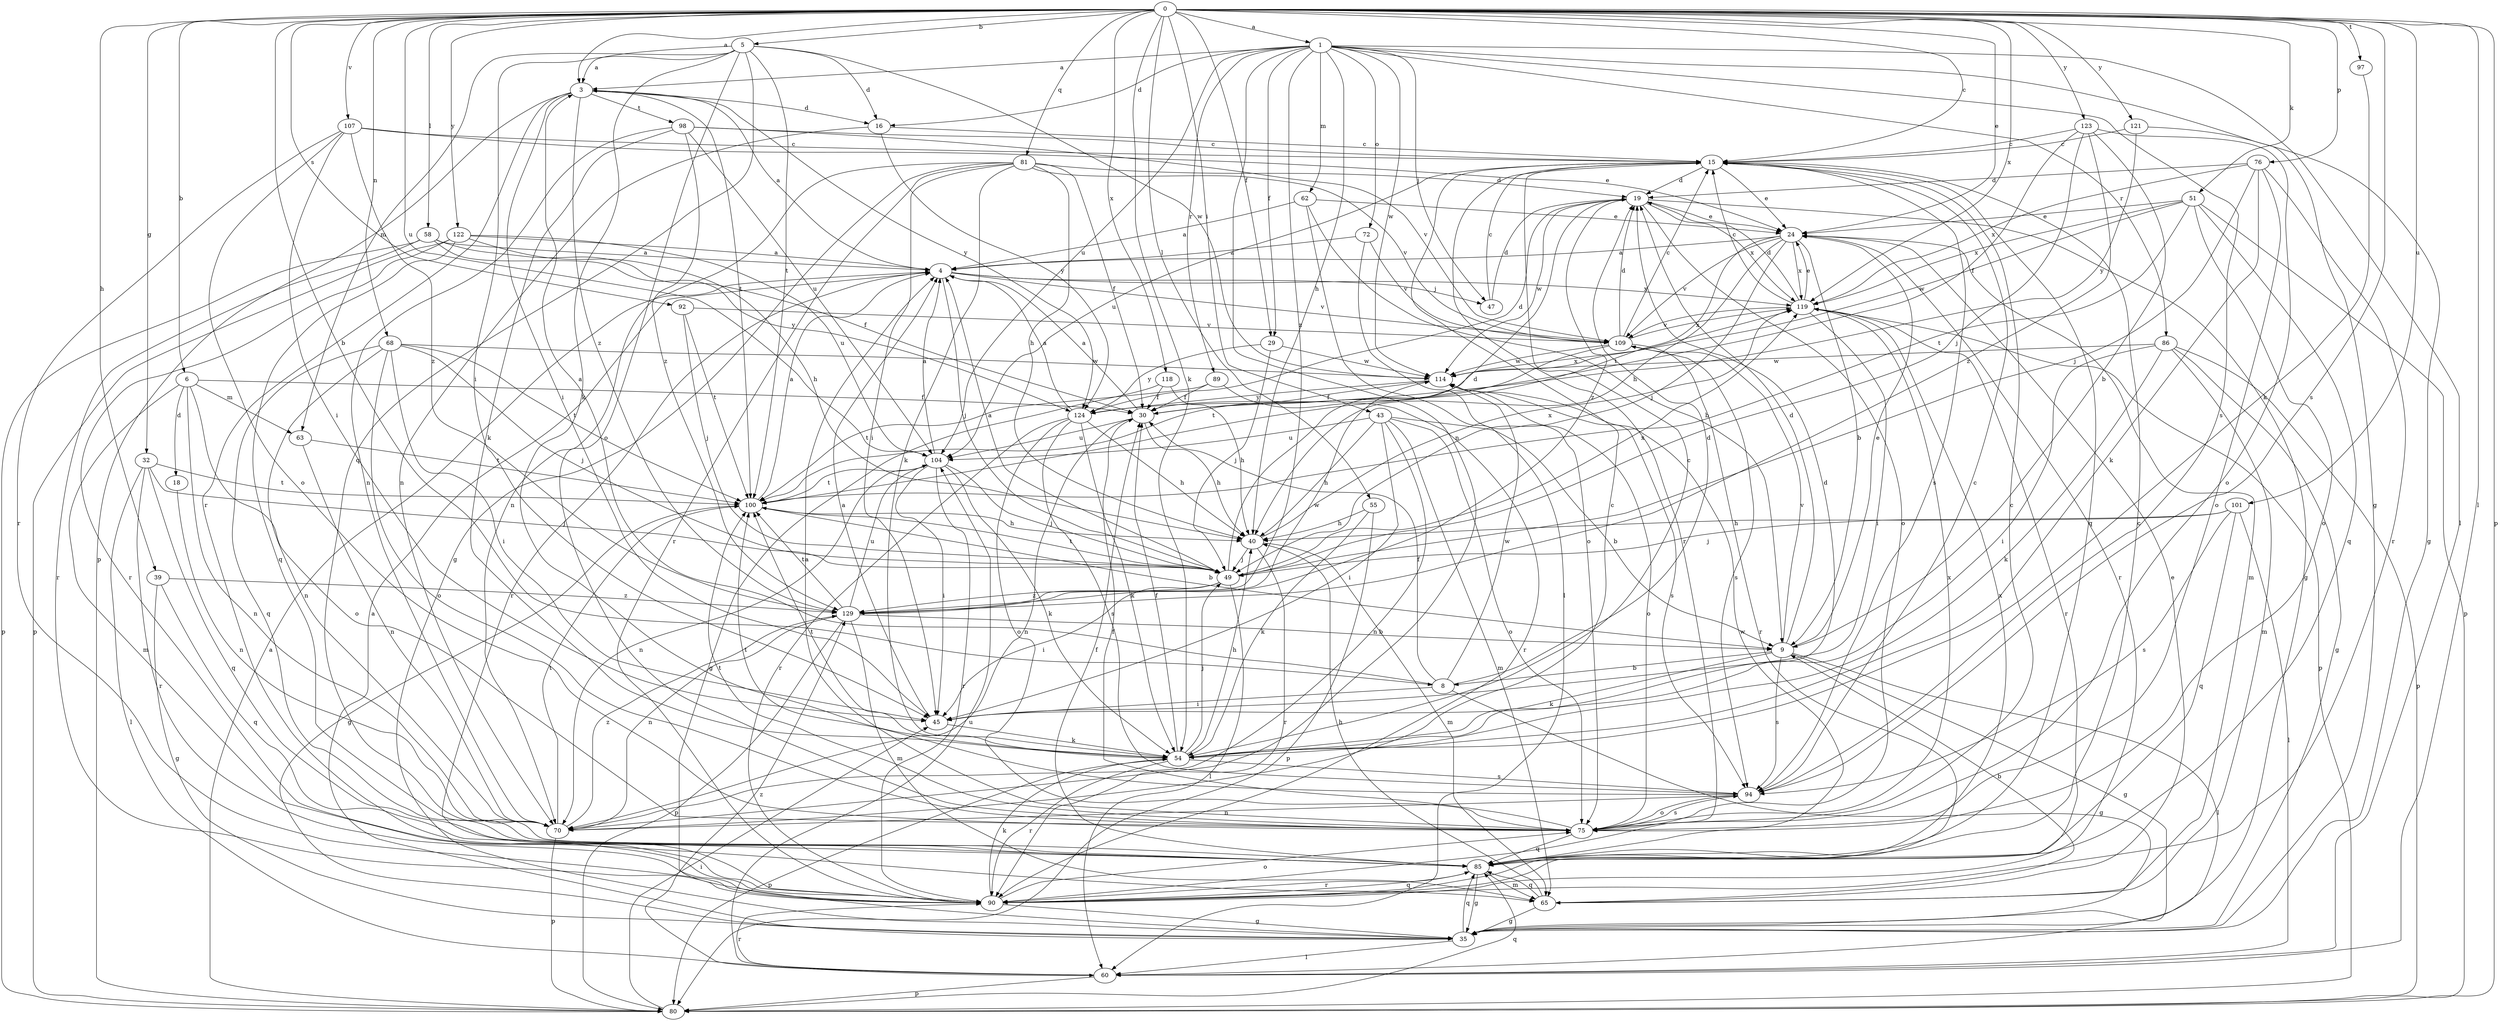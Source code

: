 strict digraph  {
0;
1;
3;
4;
5;
6;
8;
9;
15;
16;
18;
19;
24;
29;
30;
32;
35;
39;
40;
43;
45;
47;
49;
51;
54;
55;
58;
60;
62;
63;
65;
68;
70;
72;
75;
76;
80;
81;
85;
86;
89;
90;
92;
94;
97;
98;
100;
101;
104;
107;
109;
114;
118;
119;
121;
122;
123;
124;
129;
0 -> 1  [label=a];
0 -> 3  [label=a];
0 -> 5  [label=b];
0 -> 6  [label=b];
0 -> 8  [label=b];
0 -> 15  [label=c];
0 -> 24  [label=e];
0 -> 29  [label=f];
0 -> 32  [label=g];
0 -> 39  [label=h];
0 -> 43  [label=i];
0 -> 51  [label=k];
0 -> 54  [label=k];
0 -> 55  [label=l];
0 -> 58  [label=l];
0 -> 60  [label=l];
0 -> 68  [label=n];
0 -> 76  [label=p];
0 -> 80  [label=p];
0 -> 81  [label=q];
0 -> 92  [label=s];
0 -> 94  [label=s];
0 -> 97  [label=t];
0 -> 101  [label=u];
0 -> 104  [label=u];
0 -> 107  [label=v];
0 -> 118  [label=x];
0 -> 119  [label=x];
0 -> 121  [label=y];
0 -> 122  [label=y];
0 -> 123  [label=y];
1 -> 3  [label=a];
1 -> 16  [label=d];
1 -> 29  [label=f];
1 -> 35  [label=g];
1 -> 40  [label=h];
1 -> 47  [label=j];
1 -> 60  [label=l];
1 -> 62  [label=m];
1 -> 70  [label=n];
1 -> 72  [label=o];
1 -> 86  [label=r];
1 -> 89  [label=r];
1 -> 94  [label=s];
1 -> 104  [label=u];
1 -> 114  [label=w];
1 -> 129  [label=z];
3 -> 16  [label=d];
3 -> 45  [label=i];
3 -> 80  [label=p];
3 -> 90  [label=r];
3 -> 98  [label=t];
3 -> 100  [label=t];
3 -> 124  [label=y];
3 -> 129  [label=z];
4 -> 3  [label=a];
4 -> 47  [label=j];
4 -> 49  [label=j];
4 -> 90  [label=r];
4 -> 109  [label=v];
4 -> 119  [label=x];
5 -> 3  [label=a];
5 -> 16  [label=d];
5 -> 45  [label=i];
5 -> 54  [label=k];
5 -> 63  [label=m];
5 -> 75  [label=o];
5 -> 85  [label=q];
5 -> 100  [label=t];
5 -> 114  [label=w];
6 -> 18  [label=d];
6 -> 30  [label=f];
6 -> 63  [label=m];
6 -> 65  [label=m];
6 -> 70  [label=n];
6 -> 75  [label=o];
8 -> 3  [label=a];
8 -> 19  [label=d];
8 -> 30  [label=f];
8 -> 35  [label=g];
8 -> 45  [label=i];
8 -> 114  [label=w];
9 -> 8  [label=b];
9 -> 19  [label=d];
9 -> 24  [label=e];
9 -> 35  [label=g];
9 -> 54  [label=k];
9 -> 60  [label=l];
9 -> 94  [label=s];
9 -> 109  [label=v];
15 -> 19  [label=d];
15 -> 24  [label=e];
15 -> 85  [label=q];
15 -> 90  [label=r];
15 -> 94  [label=s];
15 -> 104  [label=u];
16 -> 15  [label=c];
16 -> 70  [label=n];
16 -> 124  [label=y];
18 -> 70  [label=n];
19 -> 24  [label=e];
19 -> 35  [label=g];
19 -> 75  [label=o];
19 -> 114  [label=w];
19 -> 119  [label=x];
19 -> 129  [label=z];
24 -> 4  [label=a];
24 -> 9  [label=b];
24 -> 40  [label=h];
24 -> 49  [label=j];
24 -> 65  [label=m];
24 -> 90  [label=r];
24 -> 100  [label=t];
24 -> 109  [label=v];
24 -> 119  [label=x];
29 -> 49  [label=j];
29 -> 114  [label=w];
29 -> 124  [label=y];
30 -> 4  [label=a];
30 -> 40  [label=h];
30 -> 70  [label=n];
30 -> 104  [label=u];
30 -> 119  [label=x];
32 -> 49  [label=j];
32 -> 60  [label=l];
32 -> 85  [label=q];
32 -> 90  [label=r];
32 -> 100  [label=t];
35 -> 4  [label=a];
35 -> 60  [label=l];
35 -> 85  [label=q];
39 -> 35  [label=g];
39 -> 85  [label=q];
39 -> 129  [label=z];
40 -> 49  [label=j];
40 -> 65  [label=m];
40 -> 90  [label=r];
40 -> 119  [label=x];
43 -> 9  [label=b];
43 -> 40  [label=h];
43 -> 45  [label=i];
43 -> 65  [label=m];
43 -> 70  [label=n];
43 -> 75  [label=o];
43 -> 104  [label=u];
45 -> 4  [label=a];
45 -> 54  [label=k];
47 -> 15  [label=c];
47 -> 19  [label=d];
49 -> 4  [label=a];
49 -> 19  [label=d];
49 -> 45  [label=i];
49 -> 60  [label=l];
49 -> 100  [label=t];
49 -> 119  [label=x];
49 -> 129  [label=z];
51 -> 24  [label=e];
51 -> 75  [label=o];
51 -> 80  [label=p];
51 -> 85  [label=q];
51 -> 100  [label=t];
51 -> 114  [label=w];
51 -> 119  [label=x];
54 -> 15  [label=c];
54 -> 19  [label=d];
54 -> 30  [label=f];
54 -> 40  [label=h];
54 -> 49  [label=j];
54 -> 80  [label=p];
54 -> 90  [label=r];
54 -> 94  [label=s];
54 -> 100  [label=t];
55 -> 40  [label=h];
55 -> 54  [label=k];
55 -> 80  [label=p];
58 -> 4  [label=a];
58 -> 30  [label=f];
58 -> 80  [label=p];
58 -> 90  [label=r];
58 -> 124  [label=y];
60 -> 80  [label=p];
60 -> 90  [label=r];
60 -> 104  [label=u];
60 -> 129  [label=z];
62 -> 4  [label=a];
62 -> 9  [label=b];
62 -> 24  [label=e];
62 -> 60  [label=l];
63 -> 70  [label=n];
63 -> 100  [label=t];
65 -> 9  [label=b];
65 -> 24  [label=e];
65 -> 35  [label=g];
65 -> 40  [label=h];
65 -> 85  [label=q];
68 -> 45  [label=i];
68 -> 49  [label=j];
68 -> 70  [label=n];
68 -> 75  [label=o];
68 -> 85  [label=q];
68 -> 100  [label=t];
68 -> 114  [label=w];
70 -> 15  [label=c];
70 -> 80  [label=p];
70 -> 100  [label=t];
70 -> 129  [label=z];
72 -> 4  [label=a];
72 -> 75  [label=o];
72 -> 109  [label=v];
75 -> 4  [label=a];
75 -> 15  [label=c];
75 -> 30  [label=f];
75 -> 85  [label=q];
75 -> 94  [label=s];
75 -> 100  [label=t];
75 -> 119  [label=x];
76 -> 19  [label=d];
76 -> 49  [label=j];
76 -> 54  [label=k];
76 -> 75  [label=o];
76 -> 90  [label=r];
76 -> 119  [label=x];
80 -> 4  [label=a];
80 -> 45  [label=i];
80 -> 85  [label=q];
81 -> 19  [label=d];
81 -> 30  [label=f];
81 -> 35  [label=g];
81 -> 40  [label=h];
81 -> 45  [label=i];
81 -> 54  [label=k];
81 -> 70  [label=n];
81 -> 90  [label=r];
81 -> 109  [label=v];
85 -> 15  [label=c];
85 -> 30  [label=f];
85 -> 35  [label=g];
85 -> 65  [label=m];
85 -> 90  [label=r];
85 -> 114  [label=w];
85 -> 119  [label=x];
86 -> 35  [label=g];
86 -> 45  [label=i];
86 -> 54  [label=k];
86 -> 65  [label=m];
86 -> 80  [label=p];
86 -> 114  [label=w];
89 -> 30  [label=f];
89 -> 90  [label=r];
89 -> 100  [label=t];
90 -> 35  [label=g];
90 -> 54  [label=k];
90 -> 75  [label=o];
90 -> 85  [label=q];
92 -> 49  [label=j];
92 -> 100  [label=t];
92 -> 109  [label=v];
94 -> 15  [label=c];
94 -> 70  [label=n];
94 -> 75  [label=o];
94 -> 100  [label=t];
97 -> 54  [label=k];
98 -> 15  [label=c];
98 -> 54  [label=k];
98 -> 70  [label=n];
98 -> 104  [label=u];
98 -> 109  [label=v];
98 -> 129  [label=z];
100 -> 4  [label=a];
100 -> 9  [label=b];
100 -> 35  [label=g];
100 -> 40  [label=h];
101 -> 40  [label=h];
101 -> 49  [label=j];
101 -> 60  [label=l];
101 -> 85  [label=q];
101 -> 94  [label=s];
104 -> 4  [label=a];
104 -> 45  [label=i];
104 -> 49  [label=j];
104 -> 54  [label=k];
104 -> 70  [label=n];
104 -> 90  [label=r];
104 -> 100  [label=t];
107 -> 15  [label=c];
107 -> 24  [label=e];
107 -> 45  [label=i];
107 -> 75  [label=o];
107 -> 90  [label=r];
107 -> 129  [label=z];
109 -> 15  [label=c];
109 -> 19  [label=d];
109 -> 90  [label=r];
109 -> 94  [label=s];
109 -> 100  [label=t];
109 -> 114  [label=w];
109 -> 119  [label=x];
114 -> 30  [label=f];
114 -> 75  [label=o];
114 -> 94  [label=s];
114 -> 124  [label=y];
118 -> 30  [label=f];
118 -> 35  [label=g];
118 -> 40  [label=h];
119 -> 15  [label=c];
119 -> 19  [label=d];
119 -> 24  [label=e];
119 -> 45  [label=i];
119 -> 80  [label=p];
119 -> 90  [label=r];
119 -> 109  [label=v];
121 -> 15  [label=c];
121 -> 35  [label=g];
121 -> 124  [label=y];
122 -> 4  [label=a];
122 -> 40  [label=h];
122 -> 80  [label=p];
122 -> 85  [label=q];
122 -> 90  [label=r];
122 -> 104  [label=u];
123 -> 9  [label=b];
123 -> 15  [label=c];
123 -> 30  [label=f];
123 -> 49  [label=j];
123 -> 75  [label=o];
123 -> 129  [label=z];
124 -> 4  [label=a];
124 -> 19  [label=d];
124 -> 40  [label=h];
124 -> 54  [label=k];
124 -> 75  [label=o];
124 -> 90  [label=r];
124 -> 94  [label=s];
129 -> 9  [label=b];
129 -> 65  [label=m];
129 -> 70  [label=n];
129 -> 80  [label=p];
129 -> 100  [label=t];
129 -> 104  [label=u];
129 -> 114  [label=w];
}
